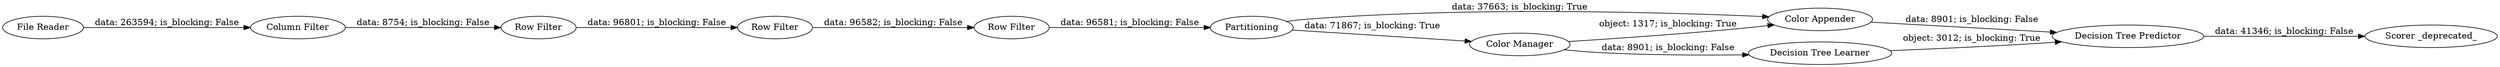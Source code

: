 digraph {
	"5024593374850184549_17" [label="Decision Tree Learner"]
	"5024593374850184549_21" [label="Decision Tree Predictor"]
	"5024593374850184549_19" [label="Color Appender"]
	"5024593374850184549_5" [label="Scorer _deprecated_"]
	"5024593374850184549_9" [label="Color Manager"]
	"5024593374850184549_3" [label="Row Filter"]
	"5024593374850184549_20" [label="Row Filter"]
	"5024593374850184549_2" [label="Column Filter"]
	"5024593374850184549_11" [label="Row Filter"]
	"5024593374850184549_4" [label=Partitioning]
	"5024593374850184549_1" [label="File Reader"]
	"5024593374850184549_21" -> "5024593374850184549_5" [label="data: 41346; is_blocking: False"]
	"5024593374850184549_4" -> "5024593374850184549_19" [label="data: 37663; is_blocking: True"]
	"5024593374850184549_19" -> "5024593374850184549_21" [label="data: 8901; is_blocking: False"]
	"5024593374850184549_3" -> "5024593374850184549_11" [label="data: 96801; is_blocking: False"]
	"5024593374850184549_20" -> "5024593374850184549_4" [label="data: 96581; is_blocking: False"]
	"5024593374850184549_1" -> "5024593374850184549_2" [label="data: 263594; is_blocking: False"]
	"5024593374850184549_17" -> "5024593374850184549_21" [label="object: 3012; is_blocking: True"]
	"5024593374850184549_4" -> "5024593374850184549_9" [label="data: 71867; is_blocking: True"]
	"5024593374850184549_11" -> "5024593374850184549_20" [label="data: 96582; is_blocking: False"]
	"5024593374850184549_9" -> "5024593374850184549_19" [label="object: 1317; is_blocking: True"]
	"5024593374850184549_9" -> "5024593374850184549_17" [label="data: 8901; is_blocking: False"]
	"5024593374850184549_2" -> "5024593374850184549_3" [label="data: 8754; is_blocking: False"]
	rankdir=LR
}
